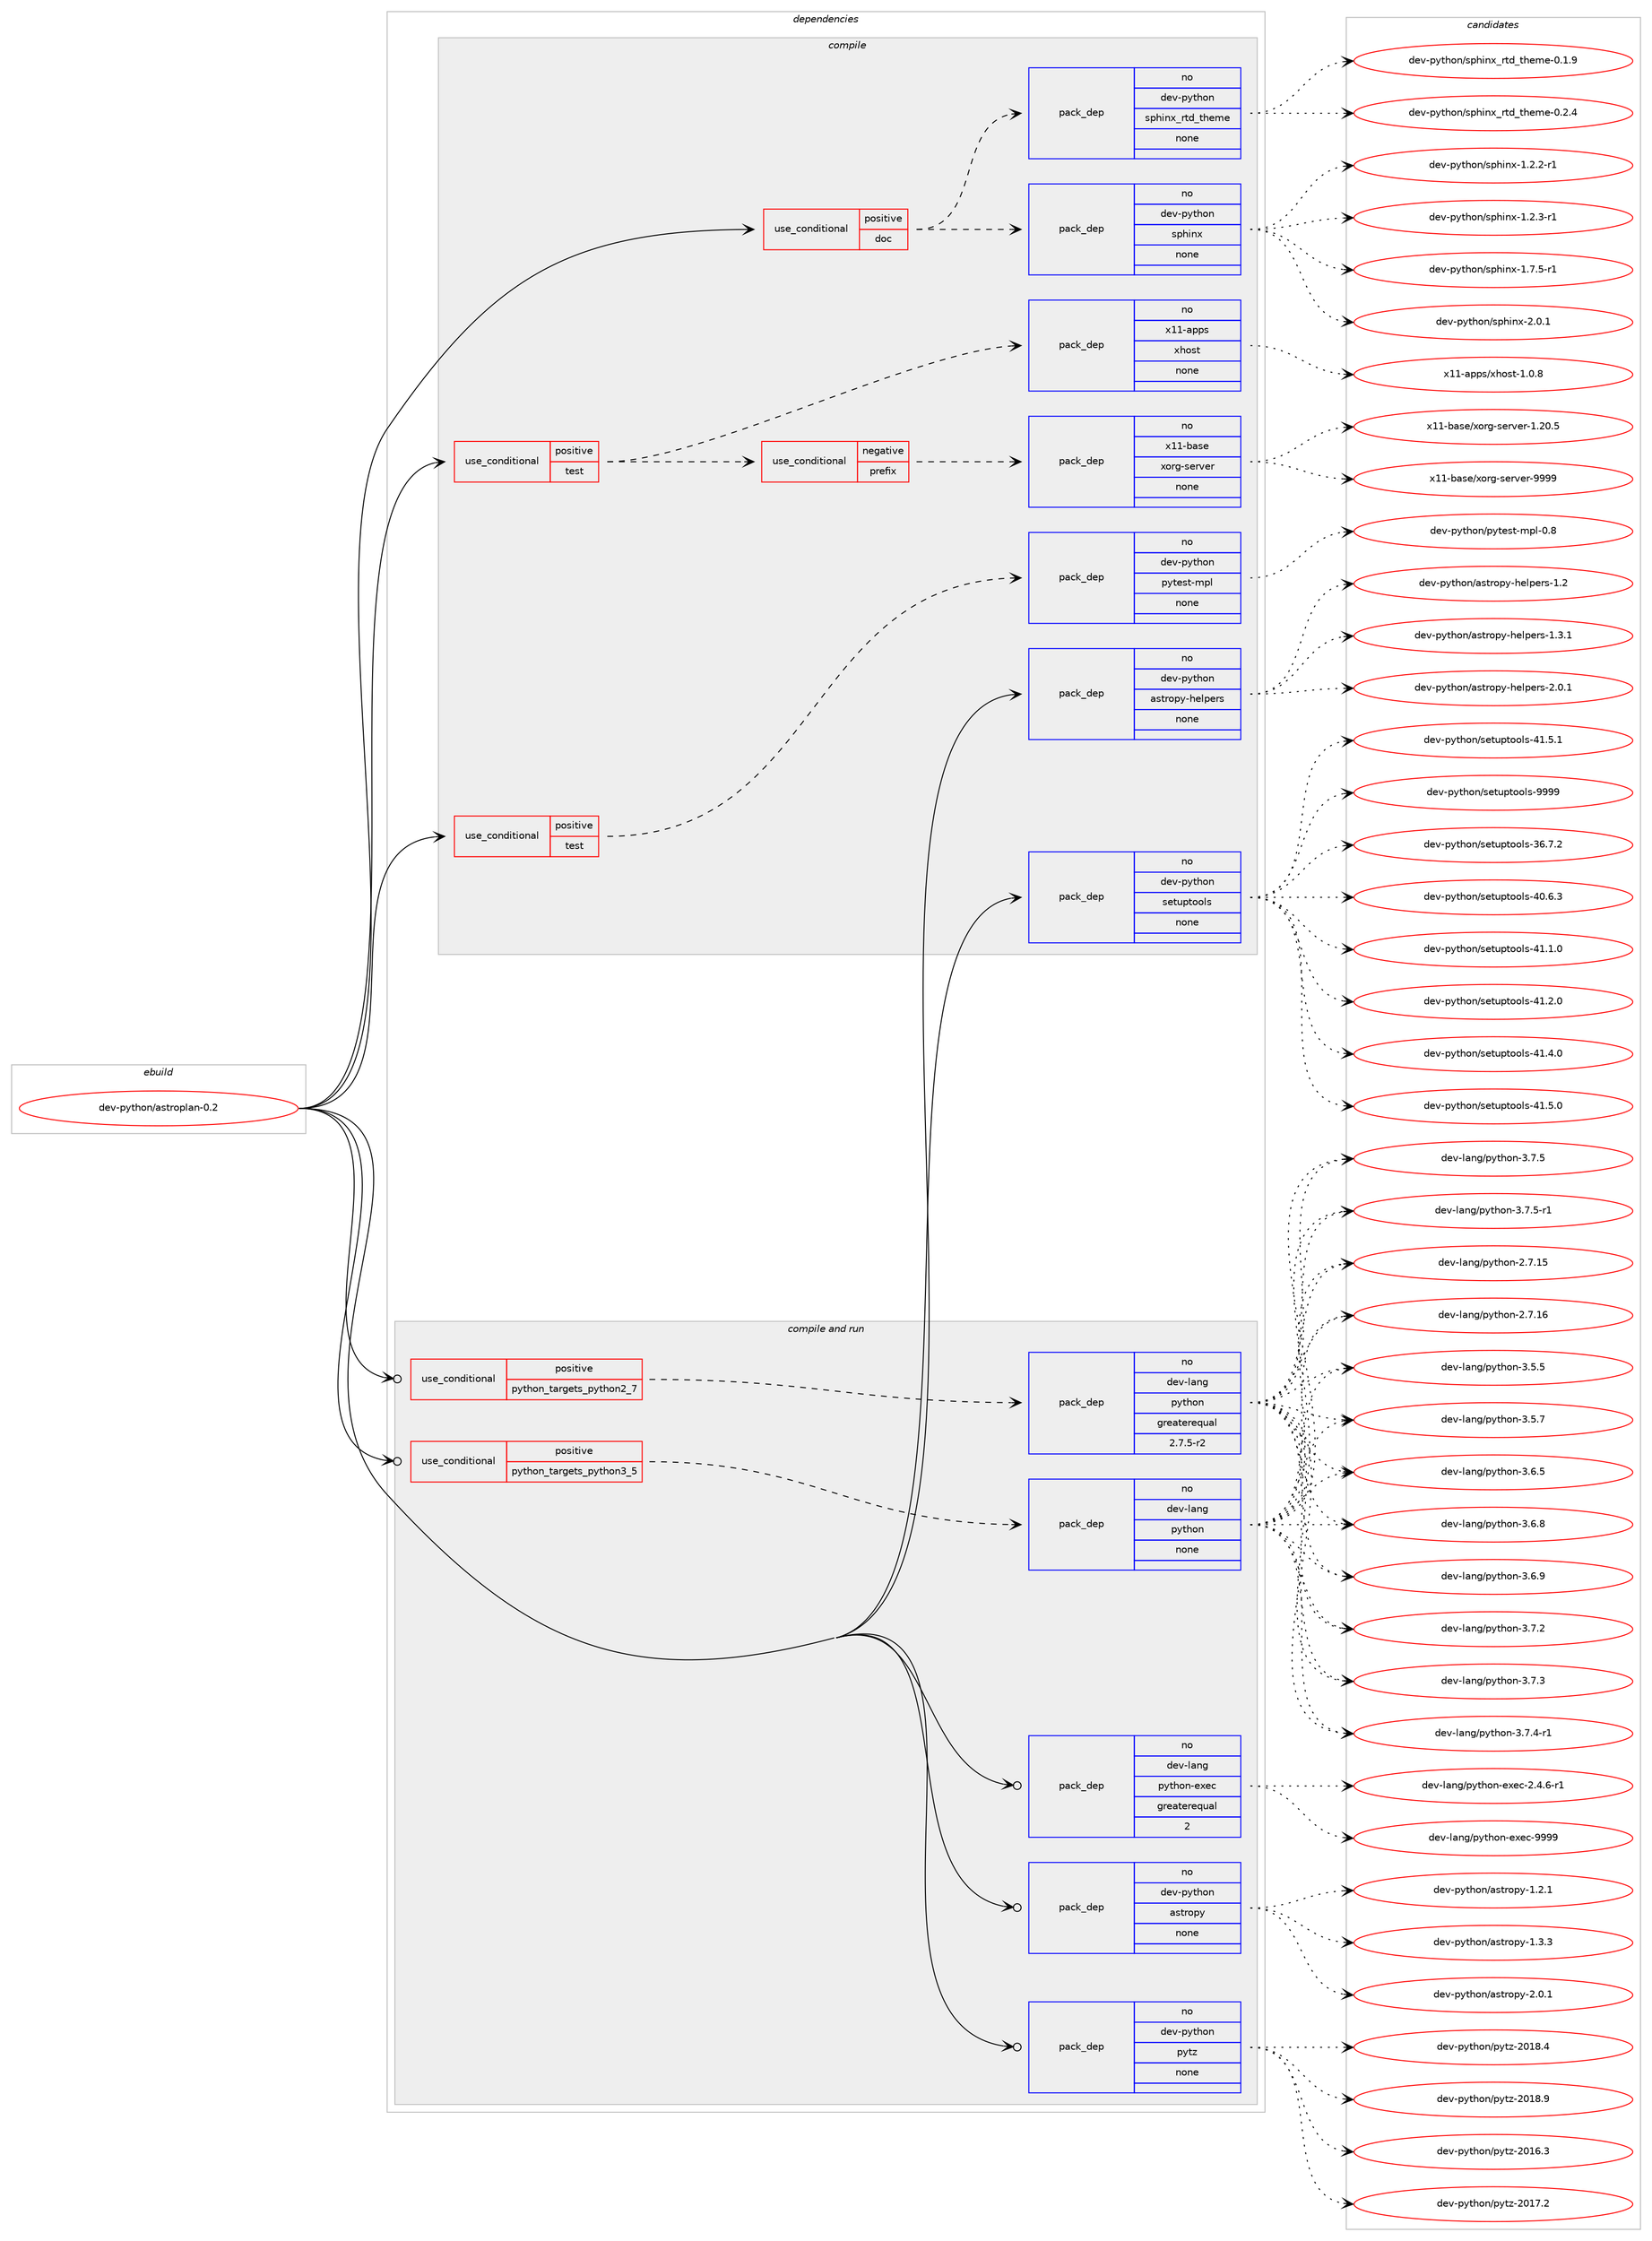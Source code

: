 digraph prolog {

# *************
# Graph options
# *************

newrank=true;
concentrate=true;
compound=true;
graph [rankdir=LR,fontname=Helvetica,fontsize=10,ranksep=1.5];#, ranksep=2.5, nodesep=0.2];
edge  [arrowhead=vee];
node  [fontname=Helvetica,fontsize=10];

# **********
# The ebuild
# **********

subgraph cluster_leftcol {
color=gray;
rank=same;
label=<<i>ebuild</i>>;
id [label="dev-python/astroplan-0.2", color=red, width=4, href="../dev-python/astroplan-0.2.svg"];
}

# ****************
# The dependencies
# ****************

subgraph cluster_midcol {
color=gray;
label=<<i>dependencies</i>>;
subgraph cluster_compile {
fillcolor="#eeeeee";
style=filled;
label=<<i>compile</i>>;
subgraph cond136341 {
dependency594822 [label=<<TABLE BORDER="0" CELLBORDER="1" CELLSPACING="0" CELLPADDING="4"><TR><TD ROWSPAN="3" CELLPADDING="10">use_conditional</TD></TR><TR><TD>positive</TD></TR><TR><TD>doc</TD></TR></TABLE>>, shape=none, color=red];
subgraph pack446709 {
dependency594823 [label=<<TABLE BORDER="0" CELLBORDER="1" CELLSPACING="0" CELLPADDING="4" WIDTH="220"><TR><TD ROWSPAN="6" CELLPADDING="30">pack_dep</TD></TR><TR><TD WIDTH="110">no</TD></TR><TR><TD>dev-python</TD></TR><TR><TD>sphinx</TD></TR><TR><TD>none</TD></TR><TR><TD></TD></TR></TABLE>>, shape=none, color=blue];
}
dependency594822:e -> dependency594823:w [weight=20,style="dashed",arrowhead="vee"];
subgraph pack446710 {
dependency594824 [label=<<TABLE BORDER="0" CELLBORDER="1" CELLSPACING="0" CELLPADDING="4" WIDTH="220"><TR><TD ROWSPAN="6" CELLPADDING="30">pack_dep</TD></TR><TR><TD WIDTH="110">no</TD></TR><TR><TD>dev-python</TD></TR><TR><TD>sphinx_rtd_theme</TD></TR><TR><TD>none</TD></TR><TR><TD></TD></TR></TABLE>>, shape=none, color=blue];
}
dependency594822:e -> dependency594824:w [weight=20,style="dashed",arrowhead="vee"];
}
id:e -> dependency594822:w [weight=20,style="solid",arrowhead="vee"];
subgraph cond136342 {
dependency594825 [label=<<TABLE BORDER="0" CELLBORDER="1" CELLSPACING="0" CELLPADDING="4"><TR><TD ROWSPAN="3" CELLPADDING="10">use_conditional</TD></TR><TR><TD>positive</TD></TR><TR><TD>test</TD></TR></TABLE>>, shape=none, color=red];
subgraph cond136343 {
dependency594826 [label=<<TABLE BORDER="0" CELLBORDER="1" CELLSPACING="0" CELLPADDING="4"><TR><TD ROWSPAN="3" CELLPADDING="10">use_conditional</TD></TR><TR><TD>negative</TD></TR><TR><TD>prefix</TD></TR></TABLE>>, shape=none, color=red];
subgraph pack446711 {
dependency594827 [label=<<TABLE BORDER="0" CELLBORDER="1" CELLSPACING="0" CELLPADDING="4" WIDTH="220"><TR><TD ROWSPAN="6" CELLPADDING="30">pack_dep</TD></TR><TR><TD WIDTH="110">no</TD></TR><TR><TD>x11-base</TD></TR><TR><TD>xorg-server</TD></TR><TR><TD>none</TD></TR><TR><TD></TD></TR></TABLE>>, shape=none, color=blue];
}
dependency594826:e -> dependency594827:w [weight=20,style="dashed",arrowhead="vee"];
}
dependency594825:e -> dependency594826:w [weight=20,style="dashed",arrowhead="vee"];
subgraph pack446712 {
dependency594828 [label=<<TABLE BORDER="0" CELLBORDER="1" CELLSPACING="0" CELLPADDING="4" WIDTH="220"><TR><TD ROWSPAN="6" CELLPADDING="30">pack_dep</TD></TR><TR><TD WIDTH="110">no</TD></TR><TR><TD>x11-apps</TD></TR><TR><TD>xhost</TD></TR><TR><TD>none</TD></TR><TR><TD></TD></TR></TABLE>>, shape=none, color=blue];
}
dependency594825:e -> dependency594828:w [weight=20,style="dashed",arrowhead="vee"];
}
id:e -> dependency594825:w [weight=20,style="solid",arrowhead="vee"];
subgraph cond136344 {
dependency594829 [label=<<TABLE BORDER="0" CELLBORDER="1" CELLSPACING="0" CELLPADDING="4"><TR><TD ROWSPAN="3" CELLPADDING="10">use_conditional</TD></TR><TR><TD>positive</TD></TR><TR><TD>test</TD></TR></TABLE>>, shape=none, color=red];
subgraph pack446713 {
dependency594830 [label=<<TABLE BORDER="0" CELLBORDER="1" CELLSPACING="0" CELLPADDING="4" WIDTH="220"><TR><TD ROWSPAN="6" CELLPADDING="30">pack_dep</TD></TR><TR><TD WIDTH="110">no</TD></TR><TR><TD>dev-python</TD></TR><TR><TD>pytest-mpl</TD></TR><TR><TD>none</TD></TR><TR><TD></TD></TR></TABLE>>, shape=none, color=blue];
}
dependency594829:e -> dependency594830:w [weight=20,style="dashed",arrowhead="vee"];
}
id:e -> dependency594829:w [weight=20,style="solid",arrowhead="vee"];
subgraph pack446714 {
dependency594831 [label=<<TABLE BORDER="0" CELLBORDER="1" CELLSPACING="0" CELLPADDING="4" WIDTH="220"><TR><TD ROWSPAN="6" CELLPADDING="30">pack_dep</TD></TR><TR><TD WIDTH="110">no</TD></TR><TR><TD>dev-python</TD></TR><TR><TD>astropy-helpers</TD></TR><TR><TD>none</TD></TR><TR><TD></TD></TR></TABLE>>, shape=none, color=blue];
}
id:e -> dependency594831:w [weight=20,style="solid",arrowhead="vee"];
subgraph pack446715 {
dependency594832 [label=<<TABLE BORDER="0" CELLBORDER="1" CELLSPACING="0" CELLPADDING="4" WIDTH="220"><TR><TD ROWSPAN="6" CELLPADDING="30">pack_dep</TD></TR><TR><TD WIDTH="110">no</TD></TR><TR><TD>dev-python</TD></TR><TR><TD>setuptools</TD></TR><TR><TD>none</TD></TR><TR><TD></TD></TR></TABLE>>, shape=none, color=blue];
}
id:e -> dependency594832:w [weight=20,style="solid",arrowhead="vee"];
}
subgraph cluster_compileandrun {
fillcolor="#eeeeee";
style=filled;
label=<<i>compile and run</i>>;
subgraph cond136345 {
dependency594833 [label=<<TABLE BORDER="0" CELLBORDER="1" CELLSPACING="0" CELLPADDING="4"><TR><TD ROWSPAN="3" CELLPADDING="10">use_conditional</TD></TR><TR><TD>positive</TD></TR><TR><TD>python_targets_python2_7</TD></TR></TABLE>>, shape=none, color=red];
subgraph pack446716 {
dependency594834 [label=<<TABLE BORDER="0" CELLBORDER="1" CELLSPACING="0" CELLPADDING="4" WIDTH="220"><TR><TD ROWSPAN="6" CELLPADDING="30">pack_dep</TD></TR><TR><TD WIDTH="110">no</TD></TR><TR><TD>dev-lang</TD></TR><TR><TD>python</TD></TR><TR><TD>greaterequal</TD></TR><TR><TD>2.7.5-r2</TD></TR></TABLE>>, shape=none, color=blue];
}
dependency594833:e -> dependency594834:w [weight=20,style="dashed",arrowhead="vee"];
}
id:e -> dependency594833:w [weight=20,style="solid",arrowhead="odotvee"];
subgraph cond136346 {
dependency594835 [label=<<TABLE BORDER="0" CELLBORDER="1" CELLSPACING="0" CELLPADDING="4"><TR><TD ROWSPAN="3" CELLPADDING="10">use_conditional</TD></TR><TR><TD>positive</TD></TR><TR><TD>python_targets_python3_5</TD></TR></TABLE>>, shape=none, color=red];
subgraph pack446717 {
dependency594836 [label=<<TABLE BORDER="0" CELLBORDER="1" CELLSPACING="0" CELLPADDING="4" WIDTH="220"><TR><TD ROWSPAN="6" CELLPADDING="30">pack_dep</TD></TR><TR><TD WIDTH="110">no</TD></TR><TR><TD>dev-lang</TD></TR><TR><TD>python</TD></TR><TR><TD>none</TD></TR><TR><TD></TD></TR></TABLE>>, shape=none, color=blue];
}
dependency594835:e -> dependency594836:w [weight=20,style="dashed",arrowhead="vee"];
}
id:e -> dependency594835:w [weight=20,style="solid",arrowhead="odotvee"];
subgraph pack446718 {
dependency594837 [label=<<TABLE BORDER="0" CELLBORDER="1" CELLSPACING="0" CELLPADDING="4" WIDTH="220"><TR><TD ROWSPAN="6" CELLPADDING="30">pack_dep</TD></TR><TR><TD WIDTH="110">no</TD></TR><TR><TD>dev-lang</TD></TR><TR><TD>python-exec</TD></TR><TR><TD>greaterequal</TD></TR><TR><TD>2</TD></TR></TABLE>>, shape=none, color=blue];
}
id:e -> dependency594837:w [weight=20,style="solid",arrowhead="odotvee"];
subgraph pack446719 {
dependency594838 [label=<<TABLE BORDER="0" CELLBORDER="1" CELLSPACING="0" CELLPADDING="4" WIDTH="220"><TR><TD ROWSPAN="6" CELLPADDING="30">pack_dep</TD></TR><TR><TD WIDTH="110">no</TD></TR><TR><TD>dev-python</TD></TR><TR><TD>astropy</TD></TR><TR><TD>none</TD></TR><TR><TD></TD></TR></TABLE>>, shape=none, color=blue];
}
id:e -> dependency594838:w [weight=20,style="solid",arrowhead="odotvee"];
subgraph pack446720 {
dependency594839 [label=<<TABLE BORDER="0" CELLBORDER="1" CELLSPACING="0" CELLPADDING="4" WIDTH="220"><TR><TD ROWSPAN="6" CELLPADDING="30">pack_dep</TD></TR><TR><TD WIDTH="110">no</TD></TR><TR><TD>dev-python</TD></TR><TR><TD>pytz</TD></TR><TR><TD>none</TD></TR><TR><TD></TD></TR></TABLE>>, shape=none, color=blue];
}
id:e -> dependency594839:w [weight=20,style="solid",arrowhead="odotvee"];
}
subgraph cluster_run {
fillcolor="#eeeeee";
style=filled;
label=<<i>run</i>>;
}
}

# **************
# The candidates
# **************

subgraph cluster_choices {
rank=same;
color=gray;
label=<<i>candidates</i>>;

subgraph choice446709 {
color=black;
nodesep=1;
choice10010111845112121116104111110471151121041051101204549465046504511449 [label="dev-python/sphinx-1.2.2-r1", color=red, width=4,href="../dev-python/sphinx-1.2.2-r1.svg"];
choice10010111845112121116104111110471151121041051101204549465046514511449 [label="dev-python/sphinx-1.2.3-r1", color=red, width=4,href="../dev-python/sphinx-1.2.3-r1.svg"];
choice10010111845112121116104111110471151121041051101204549465546534511449 [label="dev-python/sphinx-1.7.5-r1", color=red, width=4,href="../dev-python/sphinx-1.7.5-r1.svg"];
choice1001011184511212111610411111047115112104105110120455046484649 [label="dev-python/sphinx-2.0.1", color=red, width=4,href="../dev-python/sphinx-2.0.1.svg"];
dependency594823:e -> choice10010111845112121116104111110471151121041051101204549465046504511449:w [style=dotted,weight="100"];
dependency594823:e -> choice10010111845112121116104111110471151121041051101204549465046514511449:w [style=dotted,weight="100"];
dependency594823:e -> choice10010111845112121116104111110471151121041051101204549465546534511449:w [style=dotted,weight="100"];
dependency594823:e -> choice1001011184511212111610411111047115112104105110120455046484649:w [style=dotted,weight="100"];
}
subgraph choice446710 {
color=black;
nodesep=1;
choice10010111845112121116104111110471151121041051101209511411610095116104101109101454846494657 [label="dev-python/sphinx_rtd_theme-0.1.9", color=red, width=4,href="../dev-python/sphinx_rtd_theme-0.1.9.svg"];
choice10010111845112121116104111110471151121041051101209511411610095116104101109101454846504652 [label="dev-python/sphinx_rtd_theme-0.2.4", color=red, width=4,href="../dev-python/sphinx_rtd_theme-0.2.4.svg"];
dependency594824:e -> choice10010111845112121116104111110471151121041051101209511411610095116104101109101454846494657:w [style=dotted,weight="100"];
dependency594824:e -> choice10010111845112121116104111110471151121041051101209511411610095116104101109101454846504652:w [style=dotted,weight="100"];
}
subgraph choice446711 {
color=black;
nodesep=1;
choice1204949459897115101471201111141034511510111411810111445494650484653 [label="x11-base/xorg-server-1.20.5", color=red, width=4,href="../x11-base/xorg-server-1.20.5.svg"];
choice120494945989711510147120111114103451151011141181011144557575757 [label="x11-base/xorg-server-9999", color=red, width=4,href="../x11-base/xorg-server-9999.svg"];
dependency594827:e -> choice1204949459897115101471201111141034511510111411810111445494650484653:w [style=dotted,weight="100"];
dependency594827:e -> choice120494945989711510147120111114103451151011141181011144557575757:w [style=dotted,weight="100"];
}
subgraph choice446712 {
color=black;
nodesep=1;
choice1204949459711211211547120104111115116454946484656 [label="x11-apps/xhost-1.0.8", color=red, width=4,href="../x11-apps/xhost-1.0.8.svg"];
dependency594828:e -> choice1204949459711211211547120104111115116454946484656:w [style=dotted,weight="100"];
}
subgraph choice446713 {
color=black;
nodesep=1;
choice10010111845112121116104111110471121211161011151164510911210845484656 [label="dev-python/pytest-mpl-0.8", color=red, width=4,href="../dev-python/pytest-mpl-0.8.svg"];
dependency594830:e -> choice10010111845112121116104111110471121211161011151164510911210845484656:w [style=dotted,weight="100"];
}
subgraph choice446714 {
color=black;
nodesep=1;
choice1001011184511212111610411111047971151161141111121214510410110811210111411545494650 [label="dev-python/astropy-helpers-1.2", color=red, width=4,href="../dev-python/astropy-helpers-1.2.svg"];
choice10010111845112121116104111110479711511611411111212145104101108112101114115454946514649 [label="dev-python/astropy-helpers-1.3.1", color=red, width=4,href="../dev-python/astropy-helpers-1.3.1.svg"];
choice10010111845112121116104111110479711511611411111212145104101108112101114115455046484649 [label="dev-python/astropy-helpers-2.0.1", color=red, width=4,href="../dev-python/astropy-helpers-2.0.1.svg"];
dependency594831:e -> choice1001011184511212111610411111047971151161141111121214510410110811210111411545494650:w [style=dotted,weight="100"];
dependency594831:e -> choice10010111845112121116104111110479711511611411111212145104101108112101114115454946514649:w [style=dotted,weight="100"];
dependency594831:e -> choice10010111845112121116104111110479711511611411111212145104101108112101114115455046484649:w [style=dotted,weight="100"];
}
subgraph choice446715 {
color=black;
nodesep=1;
choice100101118451121211161041111104711510111611711211611111110811545515446554650 [label="dev-python/setuptools-36.7.2", color=red, width=4,href="../dev-python/setuptools-36.7.2.svg"];
choice100101118451121211161041111104711510111611711211611111110811545524846544651 [label="dev-python/setuptools-40.6.3", color=red, width=4,href="../dev-python/setuptools-40.6.3.svg"];
choice100101118451121211161041111104711510111611711211611111110811545524946494648 [label="dev-python/setuptools-41.1.0", color=red, width=4,href="../dev-python/setuptools-41.1.0.svg"];
choice100101118451121211161041111104711510111611711211611111110811545524946504648 [label="dev-python/setuptools-41.2.0", color=red, width=4,href="../dev-python/setuptools-41.2.0.svg"];
choice100101118451121211161041111104711510111611711211611111110811545524946524648 [label="dev-python/setuptools-41.4.0", color=red, width=4,href="../dev-python/setuptools-41.4.0.svg"];
choice100101118451121211161041111104711510111611711211611111110811545524946534648 [label="dev-python/setuptools-41.5.0", color=red, width=4,href="../dev-python/setuptools-41.5.0.svg"];
choice100101118451121211161041111104711510111611711211611111110811545524946534649 [label="dev-python/setuptools-41.5.1", color=red, width=4,href="../dev-python/setuptools-41.5.1.svg"];
choice10010111845112121116104111110471151011161171121161111111081154557575757 [label="dev-python/setuptools-9999", color=red, width=4,href="../dev-python/setuptools-9999.svg"];
dependency594832:e -> choice100101118451121211161041111104711510111611711211611111110811545515446554650:w [style=dotted,weight="100"];
dependency594832:e -> choice100101118451121211161041111104711510111611711211611111110811545524846544651:w [style=dotted,weight="100"];
dependency594832:e -> choice100101118451121211161041111104711510111611711211611111110811545524946494648:w [style=dotted,weight="100"];
dependency594832:e -> choice100101118451121211161041111104711510111611711211611111110811545524946504648:w [style=dotted,weight="100"];
dependency594832:e -> choice100101118451121211161041111104711510111611711211611111110811545524946524648:w [style=dotted,weight="100"];
dependency594832:e -> choice100101118451121211161041111104711510111611711211611111110811545524946534648:w [style=dotted,weight="100"];
dependency594832:e -> choice100101118451121211161041111104711510111611711211611111110811545524946534649:w [style=dotted,weight="100"];
dependency594832:e -> choice10010111845112121116104111110471151011161171121161111111081154557575757:w [style=dotted,weight="100"];
}
subgraph choice446716 {
color=black;
nodesep=1;
choice10010111845108971101034711212111610411111045504655464953 [label="dev-lang/python-2.7.15", color=red, width=4,href="../dev-lang/python-2.7.15.svg"];
choice10010111845108971101034711212111610411111045504655464954 [label="dev-lang/python-2.7.16", color=red, width=4,href="../dev-lang/python-2.7.16.svg"];
choice100101118451089711010347112121116104111110455146534653 [label="dev-lang/python-3.5.5", color=red, width=4,href="../dev-lang/python-3.5.5.svg"];
choice100101118451089711010347112121116104111110455146534655 [label="dev-lang/python-3.5.7", color=red, width=4,href="../dev-lang/python-3.5.7.svg"];
choice100101118451089711010347112121116104111110455146544653 [label="dev-lang/python-3.6.5", color=red, width=4,href="../dev-lang/python-3.6.5.svg"];
choice100101118451089711010347112121116104111110455146544656 [label="dev-lang/python-3.6.8", color=red, width=4,href="../dev-lang/python-3.6.8.svg"];
choice100101118451089711010347112121116104111110455146544657 [label="dev-lang/python-3.6.9", color=red, width=4,href="../dev-lang/python-3.6.9.svg"];
choice100101118451089711010347112121116104111110455146554650 [label="dev-lang/python-3.7.2", color=red, width=4,href="../dev-lang/python-3.7.2.svg"];
choice100101118451089711010347112121116104111110455146554651 [label="dev-lang/python-3.7.3", color=red, width=4,href="../dev-lang/python-3.7.3.svg"];
choice1001011184510897110103471121211161041111104551465546524511449 [label="dev-lang/python-3.7.4-r1", color=red, width=4,href="../dev-lang/python-3.7.4-r1.svg"];
choice100101118451089711010347112121116104111110455146554653 [label="dev-lang/python-3.7.5", color=red, width=4,href="../dev-lang/python-3.7.5.svg"];
choice1001011184510897110103471121211161041111104551465546534511449 [label="dev-lang/python-3.7.5-r1", color=red, width=4,href="../dev-lang/python-3.7.5-r1.svg"];
dependency594834:e -> choice10010111845108971101034711212111610411111045504655464953:w [style=dotted,weight="100"];
dependency594834:e -> choice10010111845108971101034711212111610411111045504655464954:w [style=dotted,weight="100"];
dependency594834:e -> choice100101118451089711010347112121116104111110455146534653:w [style=dotted,weight="100"];
dependency594834:e -> choice100101118451089711010347112121116104111110455146534655:w [style=dotted,weight="100"];
dependency594834:e -> choice100101118451089711010347112121116104111110455146544653:w [style=dotted,weight="100"];
dependency594834:e -> choice100101118451089711010347112121116104111110455146544656:w [style=dotted,weight="100"];
dependency594834:e -> choice100101118451089711010347112121116104111110455146544657:w [style=dotted,weight="100"];
dependency594834:e -> choice100101118451089711010347112121116104111110455146554650:w [style=dotted,weight="100"];
dependency594834:e -> choice100101118451089711010347112121116104111110455146554651:w [style=dotted,weight="100"];
dependency594834:e -> choice1001011184510897110103471121211161041111104551465546524511449:w [style=dotted,weight="100"];
dependency594834:e -> choice100101118451089711010347112121116104111110455146554653:w [style=dotted,weight="100"];
dependency594834:e -> choice1001011184510897110103471121211161041111104551465546534511449:w [style=dotted,weight="100"];
}
subgraph choice446717 {
color=black;
nodesep=1;
choice10010111845108971101034711212111610411111045504655464953 [label="dev-lang/python-2.7.15", color=red, width=4,href="../dev-lang/python-2.7.15.svg"];
choice10010111845108971101034711212111610411111045504655464954 [label="dev-lang/python-2.7.16", color=red, width=4,href="../dev-lang/python-2.7.16.svg"];
choice100101118451089711010347112121116104111110455146534653 [label="dev-lang/python-3.5.5", color=red, width=4,href="../dev-lang/python-3.5.5.svg"];
choice100101118451089711010347112121116104111110455146534655 [label="dev-lang/python-3.5.7", color=red, width=4,href="../dev-lang/python-3.5.7.svg"];
choice100101118451089711010347112121116104111110455146544653 [label="dev-lang/python-3.6.5", color=red, width=4,href="../dev-lang/python-3.6.5.svg"];
choice100101118451089711010347112121116104111110455146544656 [label="dev-lang/python-3.6.8", color=red, width=4,href="../dev-lang/python-3.6.8.svg"];
choice100101118451089711010347112121116104111110455146544657 [label="dev-lang/python-3.6.9", color=red, width=4,href="../dev-lang/python-3.6.9.svg"];
choice100101118451089711010347112121116104111110455146554650 [label="dev-lang/python-3.7.2", color=red, width=4,href="../dev-lang/python-3.7.2.svg"];
choice100101118451089711010347112121116104111110455146554651 [label="dev-lang/python-3.7.3", color=red, width=4,href="../dev-lang/python-3.7.3.svg"];
choice1001011184510897110103471121211161041111104551465546524511449 [label="dev-lang/python-3.7.4-r1", color=red, width=4,href="../dev-lang/python-3.7.4-r1.svg"];
choice100101118451089711010347112121116104111110455146554653 [label="dev-lang/python-3.7.5", color=red, width=4,href="../dev-lang/python-3.7.5.svg"];
choice1001011184510897110103471121211161041111104551465546534511449 [label="dev-lang/python-3.7.5-r1", color=red, width=4,href="../dev-lang/python-3.7.5-r1.svg"];
dependency594836:e -> choice10010111845108971101034711212111610411111045504655464953:w [style=dotted,weight="100"];
dependency594836:e -> choice10010111845108971101034711212111610411111045504655464954:w [style=dotted,weight="100"];
dependency594836:e -> choice100101118451089711010347112121116104111110455146534653:w [style=dotted,weight="100"];
dependency594836:e -> choice100101118451089711010347112121116104111110455146534655:w [style=dotted,weight="100"];
dependency594836:e -> choice100101118451089711010347112121116104111110455146544653:w [style=dotted,weight="100"];
dependency594836:e -> choice100101118451089711010347112121116104111110455146544656:w [style=dotted,weight="100"];
dependency594836:e -> choice100101118451089711010347112121116104111110455146544657:w [style=dotted,weight="100"];
dependency594836:e -> choice100101118451089711010347112121116104111110455146554650:w [style=dotted,weight="100"];
dependency594836:e -> choice100101118451089711010347112121116104111110455146554651:w [style=dotted,weight="100"];
dependency594836:e -> choice1001011184510897110103471121211161041111104551465546524511449:w [style=dotted,weight="100"];
dependency594836:e -> choice100101118451089711010347112121116104111110455146554653:w [style=dotted,weight="100"];
dependency594836:e -> choice1001011184510897110103471121211161041111104551465546534511449:w [style=dotted,weight="100"];
}
subgraph choice446718 {
color=black;
nodesep=1;
choice10010111845108971101034711212111610411111045101120101994550465246544511449 [label="dev-lang/python-exec-2.4.6-r1", color=red, width=4,href="../dev-lang/python-exec-2.4.6-r1.svg"];
choice10010111845108971101034711212111610411111045101120101994557575757 [label="dev-lang/python-exec-9999", color=red, width=4,href="../dev-lang/python-exec-9999.svg"];
dependency594837:e -> choice10010111845108971101034711212111610411111045101120101994550465246544511449:w [style=dotted,weight="100"];
dependency594837:e -> choice10010111845108971101034711212111610411111045101120101994557575757:w [style=dotted,weight="100"];
}
subgraph choice446719 {
color=black;
nodesep=1;
choice100101118451121211161041111104797115116114111112121454946504649 [label="dev-python/astropy-1.2.1", color=red, width=4,href="../dev-python/astropy-1.2.1.svg"];
choice100101118451121211161041111104797115116114111112121454946514651 [label="dev-python/astropy-1.3.3", color=red, width=4,href="../dev-python/astropy-1.3.3.svg"];
choice100101118451121211161041111104797115116114111112121455046484649 [label="dev-python/astropy-2.0.1", color=red, width=4,href="../dev-python/astropy-2.0.1.svg"];
dependency594838:e -> choice100101118451121211161041111104797115116114111112121454946504649:w [style=dotted,weight="100"];
dependency594838:e -> choice100101118451121211161041111104797115116114111112121454946514651:w [style=dotted,weight="100"];
dependency594838:e -> choice100101118451121211161041111104797115116114111112121455046484649:w [style=dotted,weight="100"];
}
subgraph choice446720 {
color=black;
nodesep=1;
choice100101118451121211161041111104711212111612245504849544651 [label="dev-python/pytz-2016.3", color=red, width=4,href="../dev-python/pytz-2016.3.svg"];
choice100101118451121211161041111104711212111612245504849554650 [label="dev-python/pytz-2017.2", color=red, width=4,href="../dev-python/pytz-2017.2.svg"];
choice100101118451121211161041111104711212111612245504849564652 [label="dev-python/pytz-2018.4", color=red, width=4,href="../dev-python/pytz-2018.4.svg"];
choice100101118451121211161041111104711212111612245504849564657 [label="dev-python/pytz-2018.9", color=red, width=4,href="../dev-python/pytz-2018.9.svg"];
dependency594839:e -> choice100101118451121211161041111104711212111612245504849544651:w [style=dotted,weight="100"];
dependency594839:e -> choice100101118451121211161041111104711212111612245504849554650:w [style=dotted,weight="100"];
dependency594839:e -> choice100101118451121211161041111104711212111612245504849564652:w [style=dotted,weight="100"];
dependency594839:e -> choice100101118451121211161041111104711212111612245504849564657:w [style=dotted,weight="100"];
}
}

}
